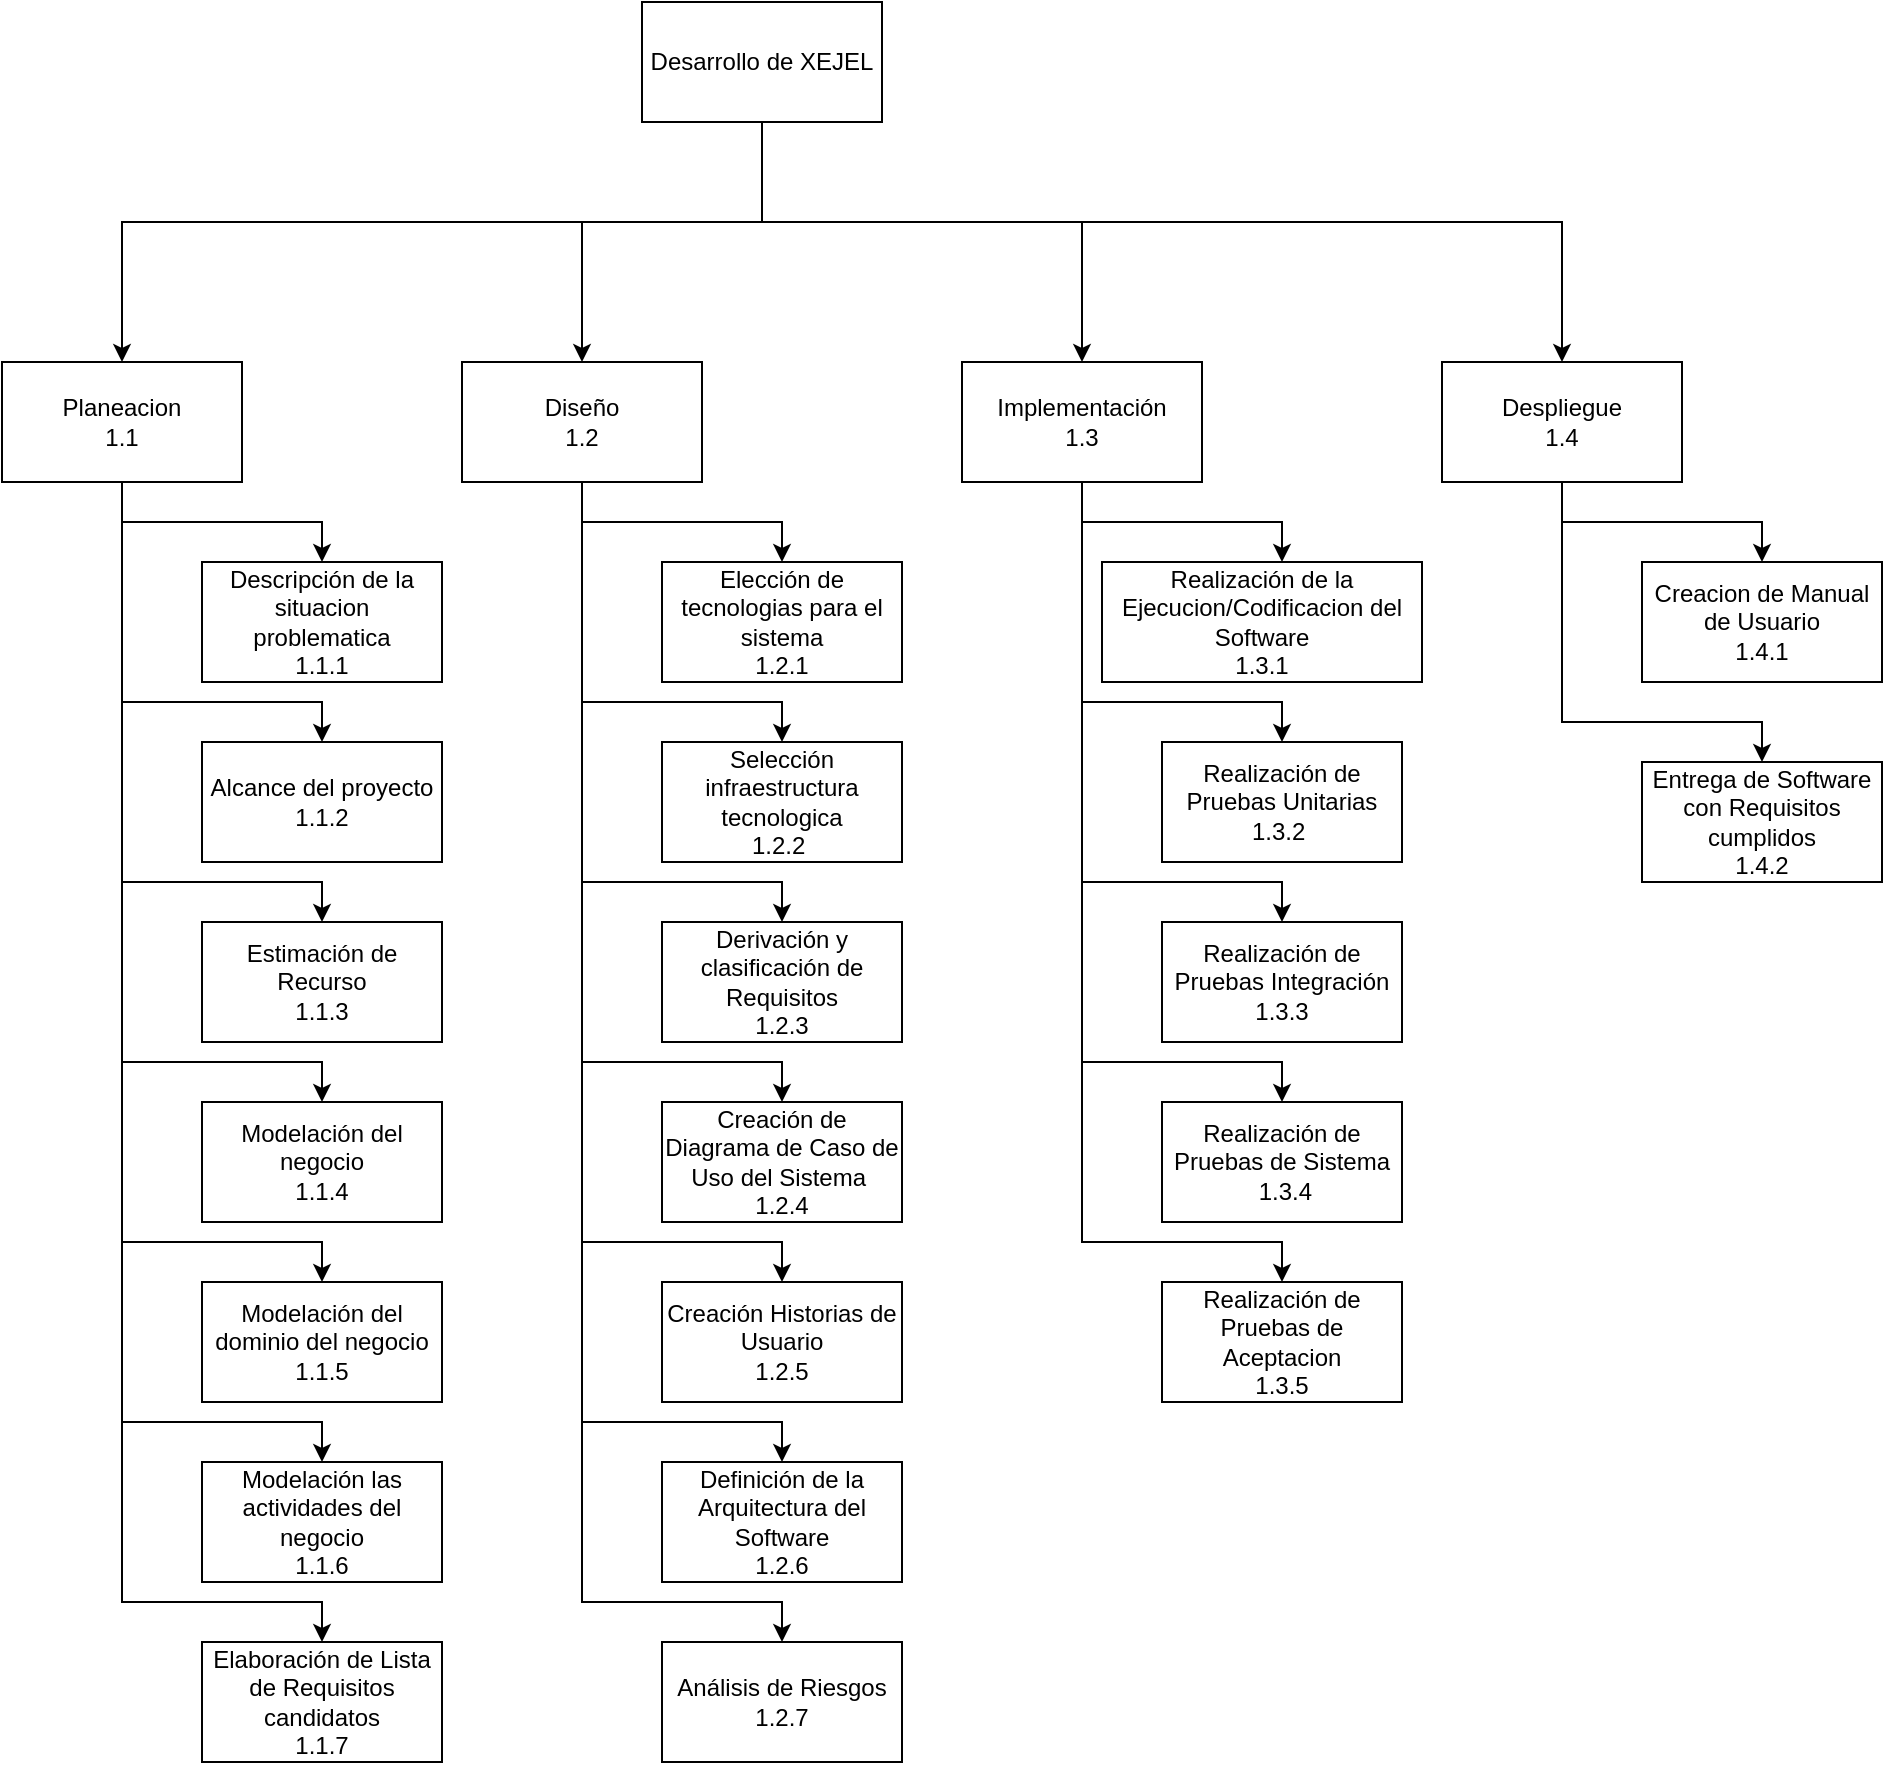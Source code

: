 <mxfile version="24.8.3">
  <diagram name="Página-1" id="6RzQy8bzMf23kyaS_7zr">
    <mxGraphModel dx="1354" dy="782" grid="1" gridSize="10" guides="1" tooltips="1" connect="1" arrows="1" fold="1" page="1" pageScale="1" pageWidth="827" pageHeight="1169" math="0" shadow="0">
      <root>
        <mxCell id="0" />
        <mxCell id="1" parent="0" />
        <mxCell id="jPXjNLpSxqyoNw8Wr4H1-10" value="" style="edgeStyle=orthogonalEdgeStyle;rounded=0;orthogonalLoop=1;jettySize=auto;html=1;" parent="1" source="jPXjNLpSxqyoNw8Wr4H1-1" target="jPXjNLpSxqyoNw8Wr4H1-9" edge="1">
          <mxGeometry relative="1" as="geometry">
            <Array as="points">
              <mxPoint x="400" y="470" />
              <mxPoint x="310" y="470" />
            </Array>
          </mxGeometry>
        </mxCell>
        <mxCell id="jPXjNLpSxqyoNw8Wr4H1-13" value="" style="edgeStyle=orthogonalEdgeStyle;rounded=0;orthogonalLoop=1;jettySize=auto;html=1;entryX=0.5;entryY=0;entryDx=0;entryDy=0;" parent="1" source="jPXjNLpSxqyoNw8Wr4H1-1" target="jPXjNLpSxqyoNw8Wr4H1-12" edge="1">
          <mxGeometry relative="1" as="geometry">
            <Array as="points">
              <mxPoint x="400" y="470" />
              <mxPoint x="560" y="470" />
            </Array>
          </mxGeometry>
        </mxCell>
        <mxCell id="jPXjNLpSxqyoNw8Wr4H1-16" value="" style="edgeStyle=orthogonalEdgeStyle;rounded=0;orthogonalLoop=1;jettySize=auto;html=1;" parent="1" source="jPXjNLpSxqyoNw8Wr4H1-1" target="jPXjNLpSxqyoNw8Wr4H1-15" edge="1">
          <mxGeometry relative="1" as="geometry">
            <Array as="points">
              <mxPoint x="400" y="470" />
              <mxPoint x="800" y="470" />
            </Array>
          </mxGeometry>
        </mxCell>
        <mxCell id="jPXjNLpSxqyoNw8Wr4H1-21" style="edgeStyle=orthogonalEdgeStyle;rounded=0;orthogonalLoop=1;jettySize=auto;html=1;entryX=0.5;entryY=0;entryDx=0;entryDy=0;" parent="1" source="jPXjNLpSxqyoNw8Wr4H1-1" target="jPXjNLpSxqyoNw8Wr4H1-6" edge="1">
          <mxGeometry relative="1" as="geometry">
            <Array as="points">
              <mxPoint x="400" y="470" />
              <mxPoint x="80" y="470" />
            </Array>
          </mxGeometry>
        </mxCell>
        <mxCell id="jPXjNLpSxqyoNw8Wr4H1-1" value="Desarrollo de XEJEL" style="rounded=0;whiteSpace=wrap;html=1;" parent="1" vertex="1">
          <mxGeometry x="340" y="360" width="120" height="60" as="geometry" />
        </mxCell>
        <mxCell id="jPXjNLpSxqyoNw8Wr4H1-23" value="" style="edgeStyle=orthogonalEdgeStyle;rounded=0;orthogonalLoop=1;jettySize=auto;html=1;strokeColor=#000000;" parent="1" source="jPXjNLpSxqyoNw8Wr4H1-6" target="jPXjNLpSxqyoNw8Wr4H1-22" edge="1">
          <mxGeometry relative="1" as="geometry">
            <Array as="points">
              <mxPoint x="80" y="620" />
              <mxPoint x="180" y="620" />
            </Array>
          </mxGeometry>
        </mxCell>
        <mxCell id="jPXjNLpSxqyoNw8Wr4H1-25" value="" style="edgeStyle=orthogonalEdgeStyle;rounded=0;orthogonalLoop=1;jettySize=auto;html=1;strokeColor=#000000;" parent="1" source="jPXjNLpSxqyoNw8Wr4H1-6" target="jPXjNLpSxqyoNw8Wr4H1-24" edge="1">
          <mxGeometry relative="1" as="geometry">
            <Array as="points">
              <mxPoint x="80" y="710" />
              <mxPoint x="180" y="710" />
            </Array>
          </mxGeometry>
        </mxCell>
        <mxCell id="jPXjNLpSxqyoNw8Wr4H1-28" value="" style="edgeStyle=orthogonalEdgeStyle;rounded=0;orthogonalLoop=1;jettySize=auto;html=1;strokeColor=#000000;" parent="1" source="jPXjNLpSxqyoNw8Wr4H1-6" target="jPXjNLpSxqyoNw8Wr4H1-27" edge="1">
          <mxGeometry relative="1" as="geometry">
            <Array as="points">
              <mxPoint x="80" y="800" />
              <mxPoint x="180" y="800" />
            </Array>
          </mxGeometry>
        </mxCell>
        <mxCell id="jPXjNLpSxqyoNw8Wr4H1-30" value="" style="edgeStyle=orthogonalEdgeStyle;rounded=0;orthogonalLoop=1;jettySize=auto;html=1;entryX=0.5;entryY=0;entryDx=0;entryDy=0;strokeColor=#000000;" parent="1" target="jPXjNLpSxqyoNw8Wr4H1-29" edge="1">
          <mxGeometry relative="1" as="geometry">
            <mxPoint x="80" y="730" as="sourcePoint" />
            <mxPoint x="180" y="1090" as="targetPoint" />
            <Array as="points">
              <mxPoint x="80" y="890" />
              <mxPoint x="180" y="890" />
            </Array>
          </mxGeometry>
        </mxCell>
        <mxCell id="jPXjNLpSxqyoNw8Wr4H1-6" value="Planeacion&lt;div&gt;1.1&lt;/div&gt;" style="rounded=0;whiteSpace=wrap;html=1;" parent="1" vertex="1">
          <mxGeometry x="20" y="540" width="120" height="60" as="geometry" />
        </mxCell>
        <mxCell id="jPXjNLpSxqyoNw8Wr4H1-9" value="&lt;div&gt;Diseño&lt;/div&gt;&lt;div&gt;1.2&lt;/div&gt;" style="whiteSpace=wrap;html=1;rounded=0;" parent="1" vertex="1">
          <mxGeometry x="250" y="540" width="120" height="60" as="geometry" />
        </mxCell>
        <mxCell id="jPXjNLpSxqyoNw8Wr4H1-12" value="&lt;div&gt;&lt;span style=&quot;background-color: initial;&quot;&gt;Implementación&lt;/span&gt;&lt;/div&gt;&lt;div&gt;&lt;span style=&quot;background-color: initial;&quot;&gt;1.3&lt;/span&gt;&lt;/div&gt;" style="whiteSpace=wrap;html=1;rounded=0;" parent="1" vertex="1">
          <mxGeometry x="500" y="540" width="120" height="60" as="geometry" />
        </mxCell>
        <mxCell id="jPXjNLpSxqyoNw8Wr4H1-75" value="" style="edgeStyle=orthogonalEdgeStyle;rounded=0;orthogonalLoop=1;jettySize=auto;html=1;" parent="1" source="jPXjNLpSxqyoNw8Wr4H1-15" target="jPXjNLpSxqyoNw8Wr4H1-74" edge="1">
          <mxGeometry relative="1" as="geometry" />
        </mxCell>
        <mxCell id="jPXjNLpSxqyoNw8Wr4H1-80" value="" style="edgeStyle=orthogonalEdgeStyle;rounded=0;orthogonalLoop=1;jettySize=auto;html=1;" parent="1" source="jPXjNLpSxqyoNw8Wr4H1-15" target="jPXjNLpSxqyoNw8Wr4H1-79" edge="1">
          <mxGeometry relative="1" as="geometry">
            <Array as="points">
              <mxPoint x="800" y="720" />
              <mxPoint x="900" y="720" />
            </Array>
          </mxGeometry>
        </mxCell>
        <mxCell id="jPXjNLpSxqyoNw8Wr4H1-15" value="Despliegue&lt;div&gt;1.4&lt;/div&gt;" style="whiteSpace=wrap;html=1;rounded=0;" parent="1" vertex="1">
          <mxGeometry x="740" y="540" width="120" height="60" as="geometry" />
        </mxCell>
        <mxCell id="jPXjNLpSxqyoNw8Wr4H1-22" value="Descripción de la situacion problematica&lt;div&gt;1.1.1&lt;/div&gt;" style="whiteSpace=wrap;html=1;rounded=0;" parent="1" vertex="1">
          <mxGeometry x="120" y="640" width="120" height="60" as="geometry" />
        </mxCell>
        <mxCell id="jPXjNLpSxqyoNw8Wr4H1-24" value="Alcance del proyecto 1.1.2" style="whiteSpace=wrap;html=1;rounded=0;" parent="1" vertex="1">
          <mxGeometry x="120" y="730" width="120" height="60" as="geometry" />
        </mxCell>
        <mxCell id="jPXjNLpSxqyoNw8Wr4H1-27" value="Estimación de Recurso&lt;div&gt;1.1.3&lt;/div&gt;" style="whiteSpace=wrap;html=1;rounded=0;" parent="1" vertex="1">
          <mxGeometry x="120" y="820" width="120" height="60" as="geometry" />
        </mxCell>
        <mxCell id="jPXjNLpSxqyoNw8Wr4H1-29" value="Modelación del negocio&lt;div&gt;1.1.4&lt;/div&gt;" style="whiteSpace=wrap;html=1;rounded=0;" parent="1" vertex="1">
          <mxGeometry x="120" y="910" width="120" height="60" as="geometry" />
        </mxCell>
        <mxCell id="jPXjNLpSxqyoNw8Wr4H1-34" value="" style="edgeStyle=orthogonalEdgeStyle;rounded=0;orthogonalLoop=1;jettySize=auto;html=1;" parent="1" target="jPXjNLpSxqyoNw8Wr4H1-38" edge="1">
          <mxGeometry relative="1" as="geometry">
            <mxPoint x="310" y="600" as="sourcePoint" />
            <Array as="points">
              <mxPoint x="310" y="620" />
              <mxPoint x="410" y="620" />
            </Array>
          </mxGeometry>
        </mxCell>
        <mxCell id="jPXjNLpSxqyoNw8Wr4H1-35" value="" style="edgeStyle=orthogonalEdgeStyle;rounded=0;orthogonalLoop=1;jettySize=auto;html=1;" parent="1" target="jPXjNLpSxqyoNw8Wr4H1-39" edge="1">
          <mxGeometry relative="1" as="geometry">
            <mxPoint x="310" y="600" as="sourcePoint" />
            <Array as="points">
              <mxPoint x="310" y="710" />
              <mxPoint x="410" y="710" />
            </Array>
          </mxGeometry>
        </mxCell>
        <mxCell id="jPXjNLpSxqyoNw8Wr4H1-36" value="" style="edgeStyle=orthogonalEdgeStyle;rounded=0;orthogonalLoop=1;jettySize=auto;html=1;" parent="1" target="jPXjNLpSxqyoNw8Wr4H1-40" edge="1">
          <mxGeometry relative="1" as="geometry">
            <mxPoint x="310" y="600" as="sourcePoint" />
            <Array as="points">
              <mxPoint x="310" y="800" />
              <mxPoint x="410" y="800" />
            </Array>
          </mxGeometry>
        </mxCell>
        <mxCell id="jPXjNLpSxqyoNw8Wr4H1-37" value="" style="edgeStyle=orthogonalEdgeStyle;rounded=0;orthogonalLoop=1;jettySize=auto;html=1;entryX=0.5;entryY=0;entryDx=0;entryDy=0;" parent="1" target="jPXjNLpSxqyoNw8Wr4H1-41" edge="1">
          <mxGeometry relative="1" as="geometry">
            <mxPoint x="310" y="730" as="sourcePoint" />
            <mxPoint x="410" y="1090" as="targetPoint" />
            <Array as="points">
              <mxPoint x="310" y="890" />
              <mxPoint x="410" y="890" />
            </Array>
          </mxGeometry>
        </mxCell>
        <mxCell id="jPXjNLpSxqyoNw8Wr4H1-38" value="Elección de tecnologias para el sistema&lt;div&gt;1.2.1&lt;/div&gt;" style="whiteSpace=wrap;html=1;rounded=0;" parent="1" vertex="1">
          <mxGeometry x="350" y="640" width="120" height="60" as="geometry" />
        </mxCell>
        <mxCell id="jPXjNLpSxqyoNw8Wr4H1-39" value="Selección infraestructura tecnologica&lt;div&gt;1.2.2&amp;nbsp;&lt;/div&gt;" style="whiteSpace=wrap;html=1;rounded=0;" parent="1" vertex="1">
          <mxGeometry x="350" y="730" width="120" height="60" as="geometry" />
        </mxCell>
        <mxCell id="jPXjNLpSxqyoNw8Wr4H1-40" value="Derivación y clasificación de Requisitos&lt;div&gt;1.2.3&lt;/div&gt;" style="whiteSpace=wrap;html=1;rounded=0;" parent="1" vertex="1">
          <mxGeometry x="350" y="820" width="120" height="60" as="geometry" />
        </mxCell>
        <mxCell id="jPXjNLpSxqyoNw8Wr4H1-41" value="Creación de Diagrama de Caso de Uso del Sistema&amp;nbsp;&lt;div&gt;1.2.4&lt;/div&gt;" style="whiteSpace=wrap;html=1;rounded=0;" parent="1" vertex="1">
          <mxGeometry x="350" y="910" width="120" height="60" as="geometry" />
        </mxCell>
        <mxCell id="jPXjNLpSxqyoNw8Wr4H1-42" value="" style="edgeStyle=orthogonalEdgeStyle;rounded=0;orthogonalLoop=1;jettySize=auto;html=1;entryX=0.5;entryY=0;entryDx=0;entryDy=0;" parent="1" target="jPXjNLpSxqyoNw8Wr4H1-43" edge="1">
          <mxGeometry relative="1" as="geometry">
            <mxPoint x="310" y="820" as="sourcePoint" />
            <mxPoint x="410" y="1180" as="targetPoint" />
            <Array as="points">
              <mxPoint x="310" y="980" />
              <mxPoint x="410" y="980" />
            </Array>
          </mxGeometry>
        </mxCell>
        <mxCell id="jPXjNLpSxqyoNw8Wr4H1-43" value="Creación Historias de Usuario&lt;div&gt;1.2.5&lt;/div&gt;" style="whiteSpace=wrap;html=1;rounded=0;" parent="1" vertex="1">
          <mxGeometry x="350" y="1000" width="120" height="60" as="geometry" />
        </mxCell>
        <mxCell id="jPXjNLpSxqyoNw8Wr4H1-44" value="" style="edgeStyle=orthogonalEdgeStyle;rounded=0;orthogonalLoop=1;jettySize=auto;html=1;entryX=0.5;entryY=0;entryDx=0;entryDy=0;strokeColor=#000000;" parent="1" target="jPXjNLpSxqyoNw8Wr4H1-45" edge="1">
          <mxGeometry relative="1" as="geometry">
            <mxPoint x="80" y="820" as="sourcePoint" />
            <mxPoint x="180" y="1180" as="targetPoint" />
            <Array as="points">
              <mxPoint x="80" y="980" />
              <mxPoint x="180" y="980" />
            </Array>
          </mxGeometry>
        </mxCell>
        <mxCell id="jPXjNLpSxqyoNw8Wr4H1-45" value="Modelación del dominio del negocio 1.1.5" style="whiteSpace=wrap;html=1;rounded=0;" parent="1" vertex="1">
          <mxGeometry x="120" y="1000" width="120" height="60" as="geometry" />
        </mxCell>
        <mxCell id="jPXjNLpSxqyoNw8Wr4H1-46" value="" style="edgeStyle=orthogonalEdgeStyle;rounded=0;orthogonalLoop=1;jettySize=auto;html=1;entryX=0.5;entryY=0;entryDx=0;entryDy=0;strokeColor=#000000;" parent="1" target="jPXjNLpSxqyoNw8Wr4H1-47" edge="1">
          <mxGeometry relative="1" as="geometry">
            <mxPoint x="80" y="910" as="sourcePoint" />
            <mxPoint x="180" y="1270" as="targetPoint" />
            <Array as="points">
              <mxPoint x="80" y="1070" />
              <mxPoint x="180" y="1070" />
            </Array>
          </mxGeometry>
        </mxCell>
        <mxCell id="jPXjNLpSxqyoNw8Wr4H1-47" value="Modelación las actividades del negocio&lt;div&gt;1.1.6&lt;/div&gt;" style="whiteSpace=wrap;html=1;rounded=0;" parent="1" vertex="1">
          <mxGeometry x="120" y="1090" width="120" height="60" as="geometry" />
        </mxCell>
        <mxCell id="jPXjNLpSxqyoNw8Wr4H1-48" value="" style="edgeStyle=orthogonalEdgeStyle;rounded=0;orthogonalLoop=1;jettySize=auto;html=1;entryX=0.5;entryY=0;entryDx=0;entryDy=0;strokeColor=#000000;" parent="1" target="jPXjNLpSxqyoNw8Wr4H1-49" edge="1">
          <mxGeometry relative="1" as="geometry">
            <mxPoint x="80" y="1000" as="sourcePoint" />
            <mxPoint x="180" y="1360" as="targetPoint" />
            <Array as="points">
              <mxPoint x="80" y="1160" />
              <mxPoint x="180" y="1160" />
            </Array>
          </mxGeometry>
        </mxCell>
        <mxCell id="jPXjNLpSxqyoNw8Wr4H1-49" value="Elaboración de Lista de Requisitos candidatos&lt;div&gt;1.1.7&lt;/div&gt;" style="whiteSpace=wrap;html=1;rounded=0;" parent="1" vertex="1">
          <mxGeometry x="120" y="1180" width="120" height="60" as="geometry" />
        </mxCell>
        <mxCell id="jPXjNLpSxqyoNw8Wr4H1-50" value="" style="edgeStyle=orthogonalEdgeStyle;rounded=0;orthogonalLoop=1;jettySize=auto;html=1;entryX=0.5;entryY=0;entryDx=0;entryDy=0;" parent="1" target="jPXjNLpSxqyoNw8Wr4H1-51" edge="1">
          <mxGeometry relative="1" as="geometry">
            <mxPoint x="310" y="910" as="sourcePoint" />
            <mxPoint x="410" y="1270" as="targetPoint" />
            <Array as="points">
              <mxPoint x="310" y="1070" />
              <mxPoint x="410" y="1070" />
            </Array>
          </mxGeometry>
        </mxCell>
        <mxCell id="jPXjNLpSxqyoNw8Wr4H1-51" value="Definición de la Arquitectura del Software&lt;div&gt;1.2.6&lt;/div&gt;" style="whiteSpace=wrap;html=1;rounded=0;" parent="1" vertex="1">
          <mxGeometry x="350" y="1090" width="120" height="60" as="geometry" />
        </mxCell>
        <mxCell id="jPXjNLpSxqyoNw8Wr4H1-52" value="" style="edgeStyle=orthogonalEdgeStyle;rounded=0;orthogonalLoop=1;jettySize=auto;html=1;entryX=0.5;entryY=0;entryDx=0;entryDy=0;" parent="1" target="jPXjNLpSxqyoNw8Wr4H1-53" edge="1">
          <mxGeometry relative="1" as="geometry">
            <mxPoint x="310" y="1000" as="sourcePoint" />
            <mxPoint x="410" y="1360" as="targetPoint" />
            <Array as="points">
              <mxPoint x="310" y="1160" />
              <mxPoint x="410" y="1160" />
            </Array>
          </mxGeometry>
        </mxCell>
        <mxCell id="jPXjNLpSxqyoNw8Wr4H1-53" value="Análisis de Riesgos&lt;div&gt;1.2.7&lt;/div&gt;" style="whiteSpace=wrap;html=1;rounded=0;" parent="1" vertex="1">
          <mxGeometry x="350" y="1180" width="120" height="60" as="geometry" />
        </mxCell>
        <mxCell id="jPXjNLpSxqyoNw8Wr4H1-59" value="" style="edgeStyle=orthogonalEdgeStyle;rounded=0;orthogonalLoop=1;jettySize=auto;html=1;" parent="1" target="jPXjNLpSxqyoNw8Wr4H1-63" edge="1">
          <mxGeometry relative="1" as="geometry">
            <mxPoint x="560" y="600" as="sourcePoint" />
            <Array as="points">
              <mxPoint x="560" y="620" />
              <mxPoint x="660" y="620" />
            </Array>
          </mxGeometry>
        </mxCell>
        <mxCell id="jPXjNLpSxqyoNw8Wr4H1-60" value="" style="edgeStyle=orthogonalEdgeStyle;rounded=0;orthogonalLoop=1;jettySize=auto;html=1;" parent="1" target="jPXjNLpSxqyoNw8Wr4H1-64" edge="1">
          <mxGeometry relative="1" as="geometry">
            <mxPoint x="560" y="600" as="sourcePoint" />
            <Array as="points">
              <mxPoint x="560" y="710" />
              <mxPoint x="660" y="710" />
            </Array>
          </mxGeometry>
        </mxCell>
        <mxCell id="jPXjNLpSxqyoNw8Wr4H1-61" value="" style="edgeStyle=orthogonalEdgeStyle;rounded=0;orthogonalLoop=1;jettySize=auto;html=1;" parent="1" target="jPXjNLpSxqyoNw8Wr4H1-65" edge="1">
          <mxGeometry relative="1" as="geometry">
            <mxPoint x="560" y="600" as="sourcePoint" />
            <Array as="points">
              <mxPoint x="560" y="800" />
              <mxPoint x="660" y="800" />
            </Array>
          </mxGeometry>
        </mxCell>
        <mxCell id="jPXjNLpSxqyoNw8Wr4H1-62" value="" style="edgeStyle=orthogonalEdgeStyle;rounded=0;orthogonalLoop=1;jettySize=auto;html=1;entryX=0.5;entryY=0;entryDx=0;entryDy=0;" parent="1" target="jPXjNLpSxqyoNw8Wr4H1-66" edge="1">
          <mxGeometry relative="1" as="geometry">
            <mxPoint x="560" y="730" as="sourcePoint" />
            <mxPoint x="660" y="1090" as="targetPoint" />
            <Array as="points">
              <mxPoint x="560" y="890" />
              <mxPoint x="660" y="890" />
            </Array>
          </mxGeometry>
        </mxCell>
        <mxCell id="jPXjNLpSxqyoNw8Wr4H1-63" value="Realización de la Ejecucion/Codificacion del Software&lt;div&gt;1.3.1&lt;/div&gt;" style="whiteSpace=wrap;html=1;rounded=0;" parent="1" vertex="1">
          <mxGeometry x="570" y="640" width="160" height="60" as="geometry" />
        </mxCell>
        <mxCell id="jPXjNLpSxqyoNw8Wr4H1-64" value="&lt;div&gt;Realización de Pruebas Unitarias&lt;/div&gt;&lt;div&gt;1.3.2&amp;nbsp;&lt;/div&gt;" style="whiteSpace=wrap;html=1;rounded=0;" parent="1" vertex="1">
          <mxGeometry x="600" y="730" width="120" height="60" as="geometry" />
        </mxCell>
        <mxCell id="jPXjNLpSxqyoNw8Wr4H1-65" value="&lt;div&gt;Realización de Pruebas Integración&lt;/div&gt;&lt;div&gt;1.3.3&lt;/div&gt;" style="whiteSpace=wrap;html=1;rounded=0;" parent="1" vertex="1">
          <mxGeometry x="600" y="820" width="120" height="60" as="geometry" />
        </mxCell>
        <mxCell id="jPXjNLpSxqyoNw8Wr4H1-66" value="&lt;div&gt;Realización de Pruebas de Sistema&lt;/div&gt;&amp;nbsp;1.3.4" style="whiteSpace=wrap;html=1;rounded=0;" parent="1" vertex="1">
          <mxGeometry x="600" y="910" width="120" height="60" as="geometry" />
        </mxCell>
        <mxCell id="jPXjNLpSxqyoNw8Wr4H1-67" value="" style="edgeStyle=orthogonalEdgeStyle;rounded=0;orthogonalLoop=1;jettySize=auto;html=1;entryX=0.5;entryY=0;entryDx=0;entryDy=0;" parent="1" target="jPXjNLpSxqyoNw8Wr4H1-68" edge="1">
          <mxGeometry relative="1" as="geometry">
            <mxPoint x="560" y="820" as="sourcePoint" />
            <mxPoint x="660" y="1180" as="targetPoint" />
            <Array as="points">
              <mxPoint x="560" y="980" />
              <mxPoint x="660" y="980" />
            </Array>
          </mxGeometry>
        </mxCell>
        <mxCell id="jPXjNLpSxqyoNw8Wr4H1-68" value="&lt;div&gt;Realización de Pruebas de Aceptacion&lt;/div&gt;&lt;div&gt;1.3.5&lt;/div&gt;" style="whiteSpace=wrap;html=1;rounded=0;" parent="1" vertex="1">
          <mxGeometry x="600" y="1000" width="120" height="60" as="geometry" />
        </mxCell>
        <mxCell id="jPXjNLpSxqyoNw8Wr4H1-74" value="Creacion de Manual de Usuario&lt;div&gt;1.4.1&lt;/div&gt;" style="whiteSpace=wrap;html=1;rounded=0;" parent="1" vertex="1">
          <mxGeometry x="840" y="640" width="120" height="60" as="geometry" />
        </mxCell>
        <mxCell id="jPXjNLpSxqyoNw8Wr4H1-79" value="Entrega de Software con Requisitos cumplidos&lt;div&gt;1.4.2&lt;/div&gt;" style="whiteSpace=wrap;html=1;rounded=0;" parent="1" vertex="1">
          <mxGeometry x="840" y="740" width="120" height="60" as="geometry" />
        </mxCell>
      </root>
    </mxGraphModel>
  </diagram>
</mxfile>
